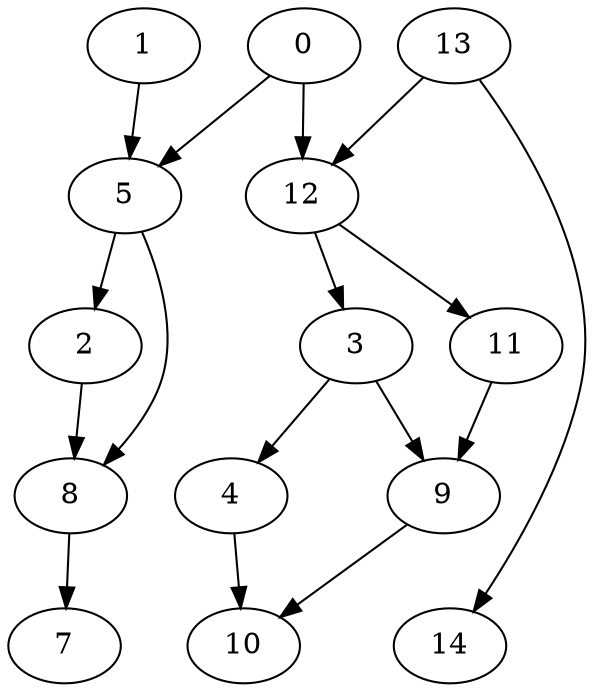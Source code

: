 digraph G {
    0;
    5;
    12;
    2;
    8;
    3;
    11;
    7;
    4;
    9;
    10;
    1;
    13;
    14;
    0 -> 5 [weight=0];
    0 -> 12 [weight=0];
    5 -> 2 [weight=0];
    5 -> 8 [weight=0];
    12 -> 3 [weight=0];
    12 -> 11 [weight=0];
    2 -> 8 [weight=0];
    8 -> 7 [weight=0];
    3 -> 4 [weight=0];
    3 -> 9 [weight=0];
    11 -> 9 [weight=0];
    4 -> 10 [weight=0];
    9 -> 10 [weight=0];
    1 -> 5 [weight=0];
    13 -> 12 [weight=0];
    13 -> 14 [weight=0];
}
